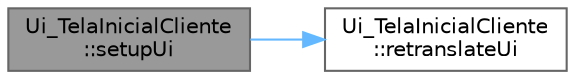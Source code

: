 digraph "Ui_TelaInicialCliente::setupUi"
{
 // LATEX_PDF_SIZE
  bgcolor="transparent";
  edge [fontname=Helvetica,fontsize=10,labelfontname=Helvetica,labelfontsize=10];
  node [fontname=Helvetica,fontsize=10,shape=box,height=0.2,width=0.4];
  rankdir="LR";
  Node1 [id="Node000001",label="Ui_TelaInicialCliente\l::setupUi",height=0.2,width=0.4,color="gray40", fillcolor="grey60", style="filled", fontcolor="black",tooltip=" "];
  Node1 -> Node2 [id="edge1_Node000001_Node000002",color="steelblue1",style="solid",tooltip=" "];
  Node2 [id="Node000002",label="Ui_TelaInicialCliente\l::retranslateUi",height=0.2,width=0.4,color="grey40", fillcolor="white", style="filled",URL="$class_ui___tela_inicial_cliente.html#a3d60cbe35a982e5492286a069febe485",tooltip=" "];
}
